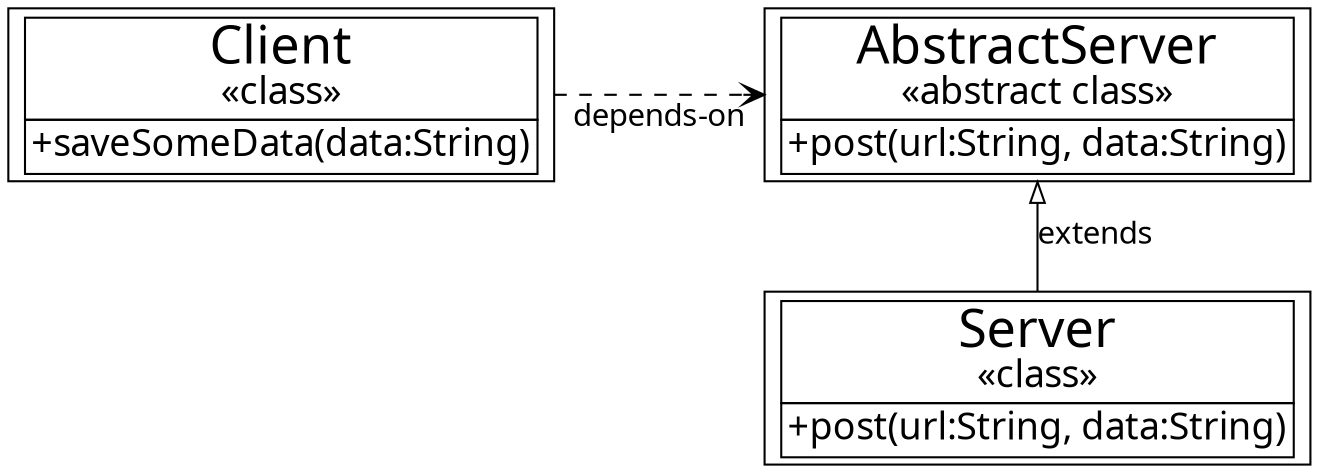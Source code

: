 digraph client_server {
  rankdir="BT"

  node[fontname="Futura" fontsize="18"]
  edge[fontname="Baskerville" fontsize="15"]

  Client[ shape="box" label=<
    <TABLE BORDER="0" CELLSPACING="0">
      <TR BORDER="0"><TD BORDER="1"><FONT POINT-SIZE="25">Client</FONT><BR />«class»</TD></TR>
      <TR BORDER="0"><TD BORDER="1">+saveSomeData(data:String)</TD></TR>
    </TABLE>
  >]
  AbstractServer[ shape="box" label=<
    <TABLE BORDER="0" CELLSPACING="0">
      <TR BORDER="0"><TD BORDER="1"><FONT POINT-SIZE="25">AbstractServer</FONT><BR />«abstract class»</TD></TR>
      <TR BORDER="0"><TD BORDER="1">+post(url:String, data:String)</TD></TR>
    </TABLE>
  >]
  Server[ shape="box" label=<
    <TABLE BORDER="0" CELLSPACING="0">
      <TR BORDER="0"><TD BORDER="1"><FONT POINT-SIZE="25">Server</FONT><BR />«class»</TD></TR>
      <TR BORDER="0"><TD BORDER="1">+post(url:String, data:String)</TD></TR>
    </TABLE>
  >]

  Client -> AbstractServer[ label="depends-on" style="dashed" arrowhead="open" ]
  Server -> AbstractServer[ label="extends" arrowhead="empty" ]

  { rank = same; Client; AbstractServer }
}
